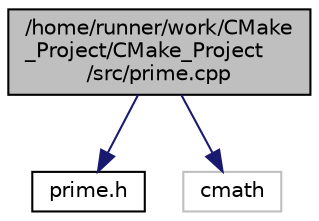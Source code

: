 digraph "/home/runner/work/CMake_Project/CMake_Project/src/prime.cpp"
{
 // LATEX_PDF_SIZE
  edge [fontname="Helvetica",fontsize="10",labelfontname="Helvetica",labelfontsize="10"];
  node [fontname="Helvetica",fontsize="10",shape=record];
  Node1 [label="/home/runner/work/CMake\l_Project/CMake_Project\l/src/prime.cpp",height=0.2,width=0.4,color="black", fillcolor="grey75", style="filled", fontcolor="black",tooltip="tells if a number is prime"];
  Node1 -> Node2 [color="midnightblue",fontsize="10",style="solid"];
  Node2 [label="prime.h",height=0.2,width=0.4,color="black", fillcolor="white", style="filled",URL="$dd/d99/prime_8h_source.html",tooltip=" "];
  Node1 -> Node3 [color="midnightblue",fontsize="10",style="solid"];
  Node3 [label="cmath",height=0.2,width=0.4,color="grey75", fillcolor="white", style="filled",tooltip=" "];
}

